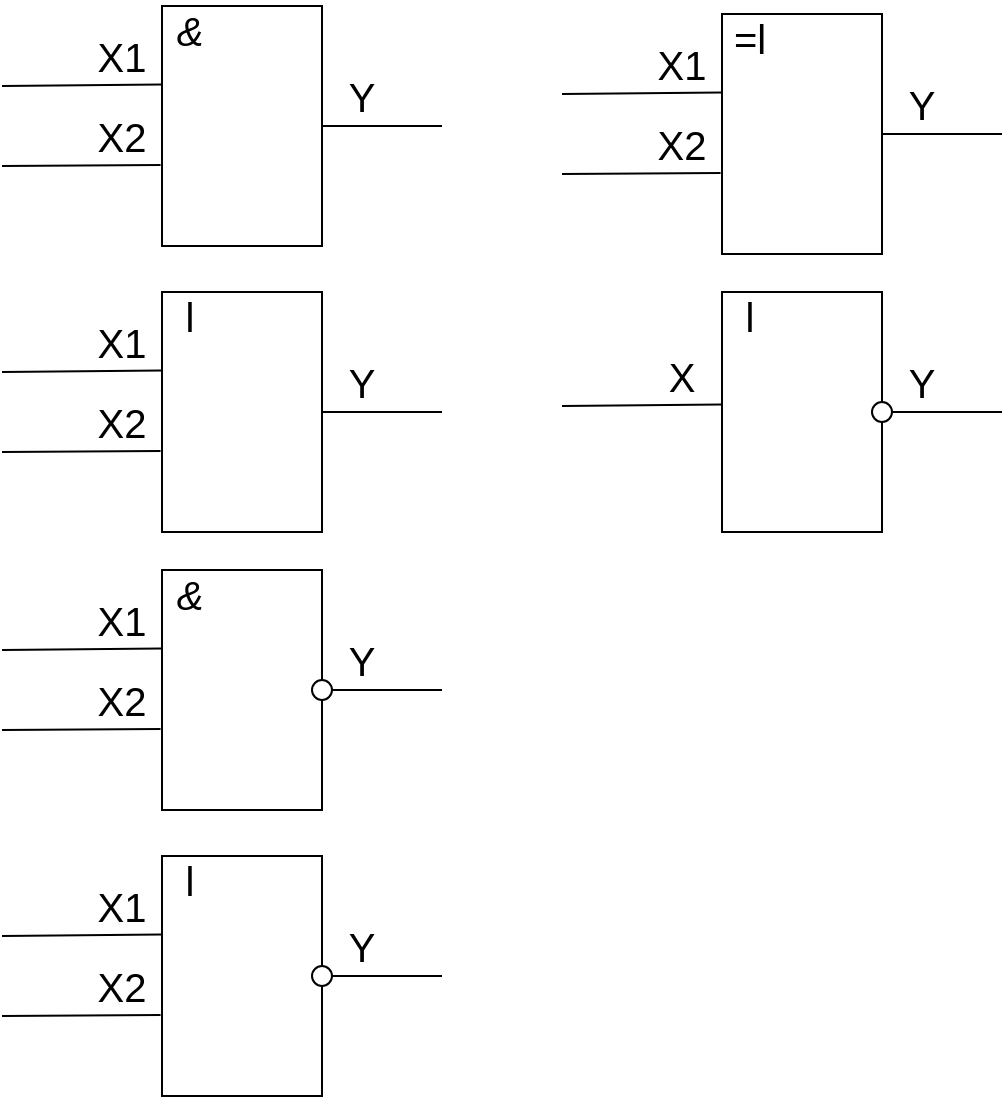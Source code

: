 <mxfile version="15.7.3" type="device"><diagram id="kayEj6oL4e_3gctJKC2q" name="Страница 1"><mxGraphModel dx="1102" dy="1025" grid="1" gridSize="10" guides="1" tooltips="1" connect="1" arrows="1" fold="1" page="1" pageScale="1" pageWidth="827" pageHeight="1169" math="0" shadow="0"><root><mxCell id="0"/><mxCell id="1" parent="0"/><mxCell id="Tpa_ygWbOf9cYPsakoDF-1" value="" style="rounded=0;whiteSpace=wrap;html=1;" vertex="1" parent="1"><mxGeometry x="80" y="40" width="80" height="120" as="geometry"/></mxCell><mxCell id="Tpa_ygWbOf9cYPsakoDF-2" value="" style="endArrow=none;html=1;rounded=0;entryX=-0.003;entryY=0.327;entryDx=0;entryDy=0;entryPerimeter=0;" edge="1" parent="1" target="Tpa_ygWbOf9cYPsakoDF-1"><mxGeometry width="50" height="50" relative="1" as="geometry"><mxPoint y="80" as="sourcePoint"/><mxPoint x="60" y="40" as="targetPoint"/></mxGeometry></mxCell><mxCell id="Tpa_ygWbOf9cYPsakoDF-3" value="" style="endArrow=none;html=1;rounded=0;entryX=-0.009;entryY=0.663;entryDx=0;entryDy=0;entryPerimeter=0;" edge="1" parent="1" target="Tpa_ygWbOf9cYPsakoDF-1"><mxGeometry width="50" height="50" relative="1" as="geometry"><mxPoint y="120" as="sourcePoint"/><mxPoint x="180" y="140" as="targetPoint"/></mxGeometry></mxCell><mxCell id="Tpa_ygWbOf9cYPsakoDF-4" value="X1" style="text;html=1;strokeColor=none;fillColor=none;align=center;verticalAlign=middle;whiteSpace=wrap;rounded=0;fontSize=20;" vertex="1" parent="1"><mxGeometry x="30" y="50" width="60" height="30" as="geometry"/></mxCell><mxCell id="Tpa_ygWbOf9cYPsakoDF-5" value="X2" style="text;html=1;strokeColor=none;fillColor=none;align=center;verticalAlign=middle;whiteSpace=wrap;rounded=0;fontSize=20;" vertex="1" parent="1"><mxGeometry x="30" y="90" width="60" height="30" as="geometry"/></mxCell><mxCell id="Tpa_ygWbOf9cYPsakoDF-6" value="&lt;font style=&quot;font-size: 20px;&quot;&gt;&amp;amp;&lt;/font&gt;" style="text;html=1;strokeColor=none;fillColor=none;align=center;verticalAlign=middle;whiteSpace=wrap;rounded=0;fontSize=20;fontStyle=2" vertex="1" parent="1"><mxGeometry x="74" y="37" width="40" height="30" as="geometry"/></mxCell><mxCell id="Tpa_ygWbOf9cYPsakoDF-7" value="" style="endArrow=none;html=1;rounded=0;fontSize=20;entryX=1;entryY=0.5;entryDx=0;entryDy=0;" edge="1" parent="1" target="Tpa_ygWbOf9cYPsakoDF-1"><mxGeometry width="50" height="50" relative="1" as="geometry"><mxPoint x="220" y="100" as="sourcePoint"/><mxPoint x="150" y="90" as="targetPoint"/></mxGeometry></mxCell><mxCell id="Tpa_ygWbOf9cYPsakoDF-8" value="Y" style="text;html=1;strokeColor=none;fillColor=none;align=center;verticalAlign=middle;whiteSpace=wrap;rounded=0;fontSize=20;" vertex="1" parent="1"><mxGeometry x="150" y="70" width="60" height="30" as="geometry"/></mxCell><mxCell id="Tpa_ygWbOf9cYPsakoDF-9" value="" style="rounded=0;whiteSpace=wrap;html=1;" vertex="1" parent="1"><mxGeometry x="80" y="183" width="80" height="120" as="geometry"/></mxCell><mxCell id="Tpa_ygWbOf9cYPsakoDF-10" value="" style="endArrow=none;html=1;rounded=0;entryX=-0.003;entryY=0.327;entryDx=0;entryDy=0;entryPerimeter=0;" edge="1" parent="1" target="Tpa_ygWbOf9cYPsakoDF-9"><mxGeometry width="50" height="50" relative="1" as="geometry"><mxPoint y="223" as="sourcePoint"/><mxPoint x="60" y="183" as="targetPoint"/></mxGeometry></mxCell><mxCell id="Tpa_ygWbOf9cYPsakoDF-11" value="" style="endArrow=none;html=1;rounded=0;entryX=-0.009;entryY=0.663;entryDx=0;entryDy=0;entryPerimeter=0;" edge="1" parent="1" target="Tpa_ygWbOf9cYPsakoDF-9"><mxGeometry width="50" height="50" relative="1" as="geometry"><mxPoint y="263" as="sourcePoint"/><mxPoint x="180" y="283" as="targetPoint"/></mxGeometry></mxCell><mxCell id="Tpa_ygWbOf9cYPsakoDF-12" value="X1" style="text;html=1;strokeColor=none;fillColor=none;align=center;verticalAlign=middle;whiteSpace=wrap;rounded=0;fontSize=20;" vertex="1" parent="1"><mxGeometry x="30" y="193" width="60" height="30" as="geometry"/></mxCell><mxCell id="Tpa_ygWbOf9cYPsakoDF-13" value="X2" style="text;html=1;strokeColor=none;fillColor=none;align=center;verticalAlign=middle;whiteSpace=wrap;rounded=0;fontSize=20;" vertex="1" parent="1"><mxGeometry x="30" y="233" width="60" height="30" as="geometry"/></mxCell><mxCell id="Tpa_ygWbOf9cYPsakoDF-14" value="l" style="text;html=1;strokeColor=none;fillColor=none;align=center;verticalAlign=middle;whiteSpace=wrap;rounded=0;fontSize=20;" vertex="1" parent="1"><mxGeometry x="74" y="180" width="40" height="30" as="geometry"/></mxCell><mxCell id="Tpa_ygWbOf9cYPsakoDF-15" value="" style="endArrow=none;html=1;rounded=0;fontSize=20;entryX=1;entryY=0.5;entryDx=0;entryDy=0;" edge="1" parent="1" target="Tpa_ygWbOf9cYPsakoDF-9"><mxGeometry width="50" height="50" relative="1" as="geometry"><mxPoint x="220" y="243" as="sourcePoint"/><mxPoint x="150" y="233" as="targetPoint"/></mxGeometry></mxCell><mxCell id="Tpa_ygWbOf9cYPsakoDF-16" value="Y" style="text;html=1;strokeColor=none;fillColor=none;align=center;verticalAlign=middle;whiteSpace=wrap;rounded=0;fontSize=20;" vertex="1" parent="1"><mxGeometry x="150" y="213" width="60" height="30" as="geometry"/></mxCell><mxCell id="Tpa_ygWbOf9cYPsakoDF-17" value="" style="rounded=0;whiteSpace=wrap;html=1;" vertex="1" parent="1"><mxGeometry x="80" y="322" width="80" height="120" as="geometry"/></mxCell><mxCell id="Tpa_ygWbOf9cYPsakoDF-18" value="" style="endArrow=none;html=1;rounded=0;entryX=-0.003;entryY=0.327;entryDx=0;entryDy=0;entryPerimeter=0;" edge="1" parent="1" target="Tpa_ygWbOf9cYPsakoDF-17"><mxGeometry width="50" height="50" relative="1" as="geometry"><mxPoint y="362" as="sourcePoint"/><mxPoint x="60" y="322" as="targetPoint"/></mxGeometry></mxCell><mxCell id="Tpa_ygWbOf9cYPsakoDF-19" value="" style="endArrow=none;html=1;rounded=0;entryX=-0.009;entryY=0.663;entryDx=0;entryDy=0;entryPerimeter=0;" edge="1" parent="1" target="Tpa_ygWbOf9cYPsakoDF-17"><mxGeometry width="50" height="50" relative="1" as="geometry"><mxPoint y="402" as="sourcePoint"/><mxPoint x="180" y="422" as="targetPoint"/></mxGeometry></mxCell><mxCell id="Tpa_ygWbOf9cYPsakoDF-20" value="X1" style="text;html=1;strokeColor=none;fillColor=none;align=center;verticalAlign=middle;whiteSpace=wrap;rounded=0;fontSize=20;" vertex="1" parent="1"><mxGeometry x="30" y="332" width="60" height="30" as="geometry"/></mxCell><mxCell id="Tpa_ygWbOf9cYPsakoDF-21" value="X2" style="text;html=1;strokeColor=none;fillColor=none;align=center;verticalAlign=middle;whiteSpace=wrap;rounded=0;fontSize=20;" vertex="1" parent="1"><mxGeometry x="30" y="372" width="60" height="30" as="geometry"/></mxCell><mxCell id="Tpa_ygWbOf9cYPsakoDF-22" value="&lt;font style=&quot;font-size: 20px;&quot;&gt;&amp;amp;&lt;/font&gt;" style="text;html=1;strokeColor=none;fillColor=none;align=center;verticalAlign=middle;whiteSpace=wrap;rounded=0;fontSize=20;fontStyle=2" vertex="1" parent="1"><mxGeometry x="74" y="319" width="40" height="30" as="geometry"/></mxCell><mxCell id="Tpa_ygWbOf9cYPsakoDF-23" value="" style="endArrow=none;html=1;rounded=0;fontSize=20;entryX=1;entryY=0.5;entryDx=0;entryDy=0;" edge="1" parent="1" target="Tpa_ygWbOf9cYPsakoDF-17"><mxGeometry width="50" height="50" relative="1" as="geometry"><mxPoint x="220" y="382" as="sourcePoint"/><mxPoint x="150" y="372" as="targetPoint"/></mxGeometry></mxCell><mxCell id="Tpa_ygWbOf9cYPsakoDF-24" value="Y" style="text;html=1;strokeColor=none;fillColor=none;align=center;verticalAlign=middle;whiteSpace=wrap;rounded=0;fontSize=20;" vertex="1" parent="1"><mxGeometry x="150" y="352" width="60" height="30" as="geometry"/></mxCell><mxCell id="Tpa_ygWbOf9cYPsakoDF-25" value="" style="rounded=0;whiteSpace=wrap;html=1;" vertex="1" parent="1"><mxGeometry x="80" y="465" width="80" height="120" as="geometry"/></mxCell><mxCell id="Tpa_ygWbOf9cYPsakoDF-26" value="" style="endArrow=none;html=1;rounded=0;entryX=-0.003;entryY=0.327;entryDx=0;entryDy=0;entryPerimeter=0;" edge="1" parent="1" target="Tpa_ygWbOf9cYPsakoDF-25"><mxGeometry width="50" height="50" relative="1" as="geometry"><mxPoint y="505" as="sourcePoint"/><mxPoint x="60" y="465" as="targetPoint"/></mxGeometry></mxCell><mxCell id="Tpa_ygWbOf9cYPsakoDF-27" value="" style="endArrow=none;html=1;rounded=0;entryX=-0.009;entryY=0.663;entryDx=0;entryDy=0;entryPerimeter=0;" edge="1" parent="1" target="Tpa_ygWbOf9cYPsakoDF-25"><mxGeometry width="50" height="50" relative="1" as="geometry"><mxPoint y="545" as="sourcePoint"/><mxPoint x="180" y="565" as="targetPoint"/></mxGeometry></mxCell><mxCell id="Tpa_ygWbOf9cYPsakoDF-28" value="X1" style="text;html=1;strokeColor=none;fillColor=none;align=center;verticalAlign=middle;whiteSpace=wrap;rounded=0;fontSize=20;" vertex="1" parent="1"><mxGeometry x="30" y="475" width="60" height="30" as="geometry"/></mxCell><mxCell id="Tpa_ygWbOf9cYPsakoDF-29" value="X2" style="text;html=1;strokeColor=none;fillColor=none;align=center;verticalAlign=middle;whiteSpace=wrap;rounded=0;fontSize=20;" vertex="1" parent="1"><mxGeometry x="30" y="515" width="60" height="30" as="geometry"/></mxCell><mxCell id="Tpa_ygWbOf9cYPsakoDF-30" value="l" style="text;html=1;strokeColor=none;fillColor=none;align=center;verticalAlign=middle;whiteSpace=wrap;rounded=0;fontSize=20;" vertex="1" parent="1"><mxGeometry x="74" y="462" width="40" height="30" as="geometry"/></mxCell><mxCell id="Tpa_ygWbOf9cYPsakoDF-31" value="" style="endArrow=none;html=1;rounded=0;fontSize=20;entryX=1;entryY=0.5;entryDx=0;entryDy=0;" edge="1" parent="1" target="Tpa_ygWbOf9cYPsakoDF-25"><mxGeometry width="50" height="50" relative="1" as="geometry"><mxPoint x="220" y="525" as="sourcePoint"/><mxPoint x="150" y="515" as="targetPoint"/></mxGeometry></mxCell><mxCell id="Tpa_ygWbOf9cYPsakoDF-32" value="Y" style="text;html=1;strokeColor=none;fillColor=none;align=center;verticalAlign=middle;whiteSpace=wrap;rounded=0;fontSize=20;" vertex="1" parent="1"><mxGeometry x="150" y="495" width="60" height="30" as="geometry"/></mxCell><mxCell id="Tpa_ygWbOf9cYPsakoDF-33" value="" style="ellipse;whiteSpace=wrap;html=1;fontSize=20;" vertex="1" parent="1"><mxGeometry x="155" y="377" width="10" height="10" as="geometry"/></mxCell><mxCell id="Tpa_ygWbOf9cYPsakoDF-35" value="" style="ellipse;whiteSpace=wrap;html=1;fontSize=20;" vertex="1" parent="1"><mxGeometry x="155" y="520" width="10" height="10" as="geometry"/></mxCell><mxCell id="Tpa_ygWbOf9cYPsakoDF-36" value="" style="rounded=0;whiteSpace=wrap;html=1;" vertex="1" parent="1"><mxGeometry x="360" y="44" width="80" height="120" as="geometry"/></mxCell><mxCell id="Tpa_ygWbOf9cYPsakoDF-37" value="" style="endArrow=none;html=1;rounded=0;entryX=-0.003;entryY=0.327;entryDx=0;entryDy=0;entryPerimeter=0;" edge="1" parent="1" target="Tpa_ygWbOf9cYPsakoDF-36"><mxGeometry width="50" height="50" relative="1" as="geometry"><mxPoint x="280" y="84" as="sourcePoint"/><mxPoint x="340" y="44" as="targetPoint"/></mxGeometry></mxCell><mxCell id="Tpa_ygWbOf9cYPsakoDF-38" value="" style="endArrow=none;html=1;rounded=0;entryX=-0.009;entryY=0.663;entryDx=0;entryDy=0;entryPerimeter=0;" edge="1" parent="1" target="Tpa_ygWbOf9cYPsakoDF-36"><mxGeometry width="50" height="50" relative="1" as="geometry"><mxPoint x="280" y="124" as="sourcePoint"/><mxPoint x="460" y="144" as="targetPoint"/></mxGeometry></mxCell><mxCell id="Tpa_ygWbOf9cYPsakoDF-39" value="X1" style="text;html=1;strokeColor=none;fillColor=none;align=center;verticalAlign=middle;whiteSpace=wrap;rounded=0;fontSize=20;" vertex="1" parent="1"><mxGeometry x="310" y="54" width="60" height="30" as="geometry"/></mxCell><mxCell id="Tpa_ygWbOf9cYPsakoDF-40" value="X2" style="text;html=1;strokeColor=none;fillColor=none;align=center;verticalAlign=middle;whiteSpace=wrap;rounded=0;fontSize=20;" vertex="1" parent="1"><mxGeometry x="310" y="94" width="60" height="30" as="geometry"/></mxCell><mxCell id="Tpa_ygWbOf9cYPsakoDF-41" value="=l" style="text;html=1;strokeColor=none;fillColor=none;align=center;verticalAlign=middle;whiteSpace=wrap;rounded=0;fontSize=20;" vertex="1" parent="1"><mxGeometry x="354" y="41" width="40" height="30" as="geometry"/></mxCell><mxCell id="Tpa_ygWbOf9cYPsakoDF-42" value="" style="endArrow=none;html=1;rounded=0;fontSize=20;entryX=1;entryY=0.5;entryDx=0;entryDy=0;" edge="1" parent="1" target="Tpa_ygWbOf9cYPsakoDF-36"><mxGeometry width="50" height="50" relative="1" as="geometry"><mxPoint x="500" y="104" as="sourcePoint"/><mxPoint x="430" y="94" as="targetPoint"/></mxGeometry></mxCell><mxCell id="Tpa_ygWbOf9cYPsakoDF-43" value="Y" style="text;html=1;strokeColor=none;fillColor=none;align=center;verticalAlign=middle;whiteSpace=wrap;rounded=0;fontSize=20;" vertex="1" parent="1"><mxGeometry x="430" y="74" width="60" height="30" as="geometry"/></mxCell><mxCell id="Tpa_ygWbOf9cYPsakoDF-44" value="" style="rounded=0;whiteSpace=wrap;html=1;" vertex="1" parent="1"><mxGeometry x="360" y="183" width="80" height="120" as="geometry"/></mxCell><mxCell id="Tpa_ygWbOf9cYPsakoDF-45" value="" style="endArrow=none;html=1;rounded=0;entryX=-0.003;entryY=0.327;entryDx=0;entryDy=0;entryPerimeter=0;" edge="1" parent="1"><mxGeometry width="50" height="50" relative="1" as="geometry"><mxPoint x="280" y="240" as="sourcePoint"/><mxPoint x="359.76" y="239.24" as="targetPoint"/></mxGeometry></mxCell><mxCell id="Tpa_ygWbOf9cYPsakoDF-47" value="X" style="text;html=1;strokeColor=none;fillColor=none;align=center;verticalAlign=middle;whiteSpace=wrap;rounded=0;fontSize=20;" vertex="1" parent="1"><mxGeometry x="310" y="210" width="60" height="30" as="geometry"/></mxCell><mxCell id="Tpa_ygWbOf9cYPsakoDF-49" value="&lt;font style=&quot;font-size: 20px ; font-style: normal&quot;&gt;l&lt;/font&gt;" style="text;html=1;strokeColor=none;fillColor=none;align=center;verticalAlign=middle;whiteSpace=wrap;rounded=0;fontSize=20;fontStyle=2" vertex="1" parent="1"><mxGeometry x="354" y="180" width="40" height="30" as="geometry"/></mxCell><mxCell id="Tpa_ygWbOf9cYPsakoDF-50" value="" style="endArrow=none;html=1;rounded=0;fontSize=20;entryX=1;entryY=0.5;entryDx=0;entryDy=0;" edge="1" parent="1" target="Tpa_ygWbOf9cYPsakoDF-44"><mxGeometry width="50" height="50" relative="1" as="geometry"><mxPoint x="500" y="243" as="sourcePoint"/><mxPoint x="430" y="233" as="targetPoint"/></mxGeometry></mxCell><mxCell id="Tpa_ygWbOf9cYPsakoDF-51" value="Y" style="text;html=1;strokeColor=none;fillColor=none;align=center;verticalAlign=middle;whiteSpace=wrap;rounded=0;fontSize=20;" vertex="1" parent="1"><mxGeometry x="430" y="213" width="60" height="30" as="geometry"/></mxCell><mxCell id="Tpa_ygWbOf9cYPsakoDF-52" value="" style="ellipse;whiteSpace=wrap;html=1;fontSize=20;" vertex="1" parent="1"><mxGeometry x="435" y="238" width="10" height="10" as="geometry"/></mxCell></root></mxGraphModel></diagram></mxfile>